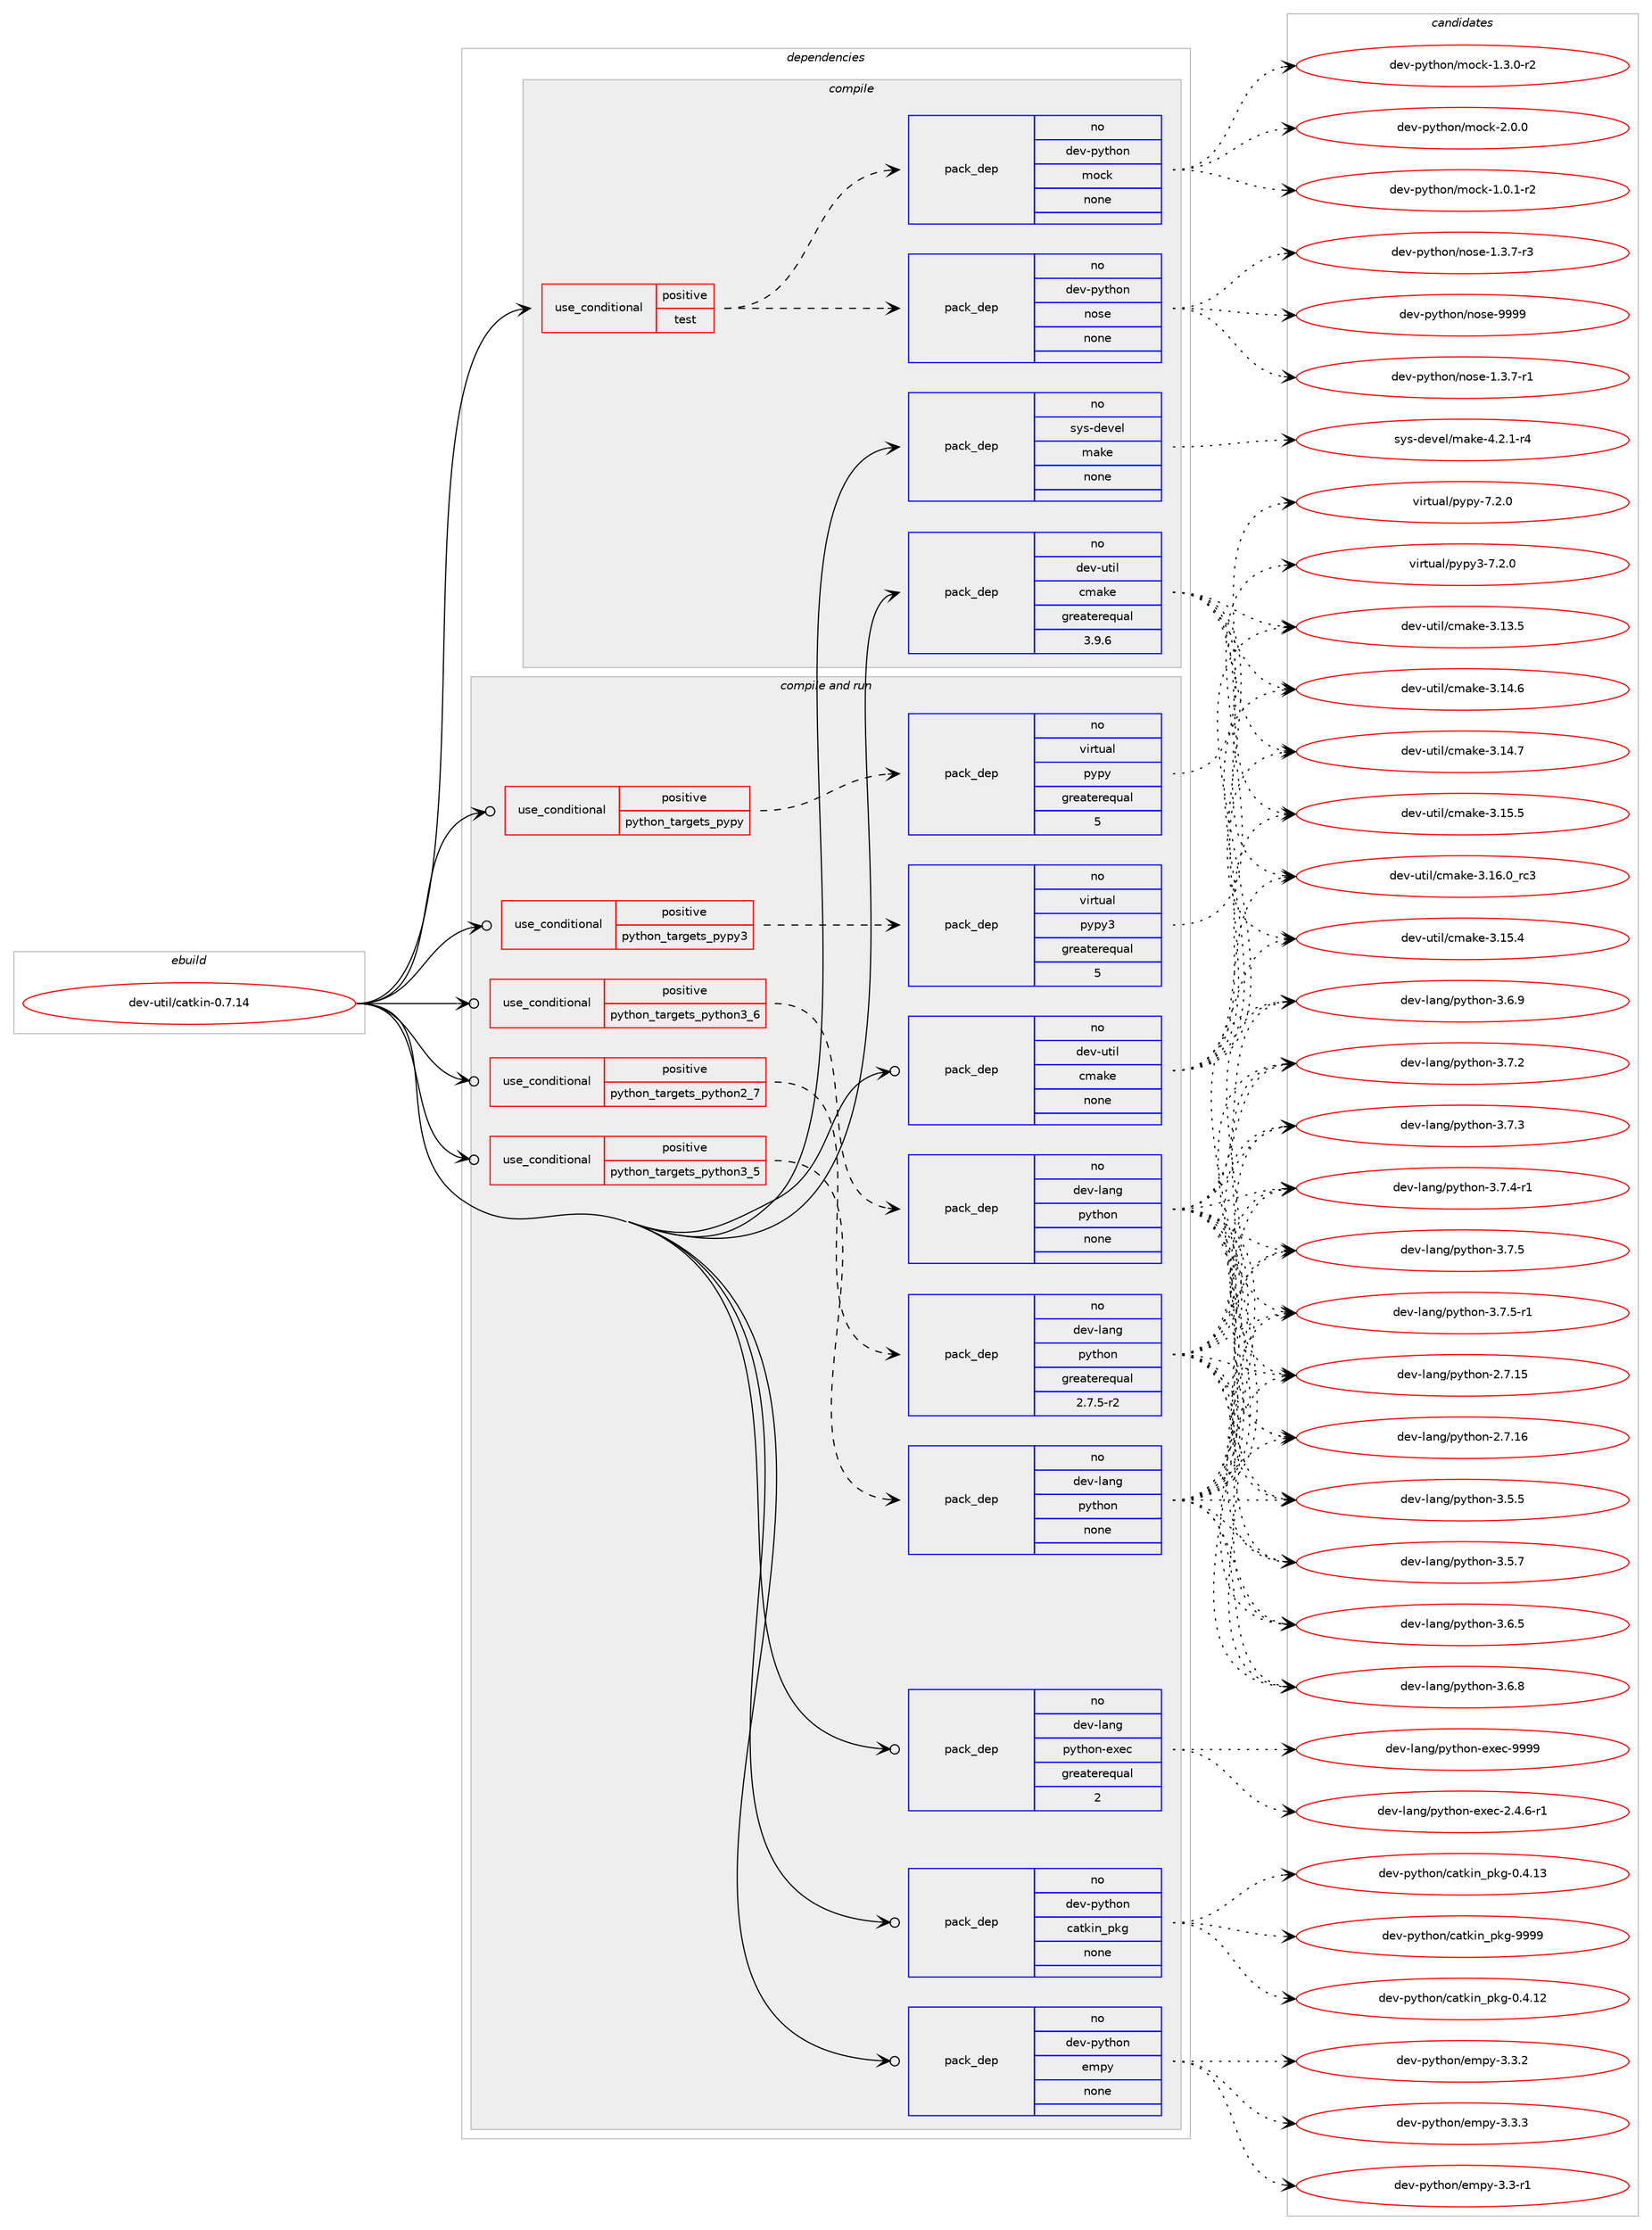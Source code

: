 digraph prolog {

# *************
# Graph options
# *************

newrank=true;
concentrate=true;
compound=true;
graph [rankdir=LR,fontname=Helvetica,fontsize=10,ranksep=1.5];#, ranksep=2.5, nodesep=0.2];
edge  [arrowhead=vee];
node  [fontname=Helvetica,fontsize=10];

# **********
# The ebuild
# **********

subgraph cluster_leftcol {
color=gray;
rank=same;
label=<<i>ebuild</i>>;
id [label="dev-util/catkin-0.7.14", color=red, width=4, href="../dev-util/catkin-0.7.14.svg"];
}

# ****************
# The dependencies
# ****************

subgraph cluster_midcol {
color=gray;
label=<<i>dependencies</i>>;
subgraph cluster_compile {
fillcolor="#eeeeee";
style=filled;
label=<<i>compile</i>>;
subgraph cond182048 {
dependency726588 [label=<<TABLE BORDER="0" CELLBORDER="1" CELLSPACING="0" CELLPADDING="4"><TR><TD ROWSPAN="3" CELLPADDING="10">use_conditional</TD></TR><TR><TD>positive</TD></TR><TR><TD>test</TD></TR></TABLE>>, shape=none, color=red];
subgraph pack532430 {
dependency726589 [label=<<TABLE BORDER="0" CELLBORDER="1" CELLSPACING="0" CELLPADDING="4" WIDTH="220"><TR><TD ROWSPAN="6" CELLPADDING="30">pack_dep</TD></TR><TR><TD WIDTH="110">no</TD></TR><TR><TD>dev-python</TD></TR><TR><TD>nose</TD></TR><TR><TD>none</TD></TR><TR><TD></TD></TR></TABLE>>, shape=none, color=blue];
}
dependency726588:e -> dependency726589:w [weight=20,style="dashed",arrowhead="vee"];
subgraph pack532431 {
dependency726590 [label=<<TABLE BORDER="0" CELLBORDER="1" CELLSPACING="0" CELLPADDING="4" WIDTH="220"><TR><TD ROWSPAN="6" CELLPADDING="30">pack_dep</TD></TR><TR><TD WIDTH="110">no</TD></TR><TR><TD>dev-python</TD></TR><TR><TD>mock</TD></TR><TR><TD>none</TD></TR><TR><TD></TD></TR></TABLE>>, shape=none, color=blue];
}
dependency726588:e -> dependency726590:w [weight=20,style="dashed",arrowhead="vee"];
}
id:e -> dependency726588:w [weight=20,style="solid",arrowhead="vee"];
subgraph pack532432 {
dependency726591 [label=<<TABLE BORDER="0" CELLBORDER="1" CELLSPACING="0" CELLPADDING="4" WIDTH="220"><TR><TD ROWSPAN="6" CELLPADDING="30">pack_dep</TD></TR><TR><TD WIDTH="110">no</TD></TR><TR><TD>dev-util</TD></TR><TR><TD>cmake</TD></TR><TR><TD>greaterequal</TD></TR><TR><TD>3.9.6</TD></TR></TABLE>>, shape=none, color=blue];
}
id:e -> dependency726591:w [weight=20,style="solid",arrowhead="vee"];
subgraph pack532433 {
dependency726592 [label=<<TABLE BORDER="0" CELLBORDER="1" CELLSPACING="0" CELLPADDING="4" WIDTH="220"><TR><TD ROWSPAN="6" CELLPADDING="30">pack_dep</TD></TR><TR><TD WIDTH="110">no</TD></TR><TR><TD>sys-devel</TD></TR><TR><TD>make</TD></TR><TR><TD>none</TD></TR><TR><TD></TD></TR></TABLE>>, shape=none, color=blue];
}
id:e -> dependency726592:w [weight=20,style="solid",arrowhead="vee"];
}
subgraph cluster_compileandrun {
fillcolor="#eeeeee";
style=filled;
label=<<i>compile and run</i>>;
subgraph cond182049 {
dependency726593 [label=<<TABLE BORDER="0" CELLBORDER="1" CELLSPACING="0" CELLPADDING="4"><TR><TD ROWSPAN="3" CELLPADDING="10">use_conditional</TD></TR><TR><TD>positive</TD></TR><TR><TD>python_targets_pypy</TD></TR></TABLE>>, shape=none, color=red];
subgraph pack532434 {
dependency726594 [label=<<TABLE BORDER="0" CELLBORDER="1" CELLSPACING="0" CELLPADDING="4" WIDTH="220"><TR><TD ROWSPAN="6" CELLPADDING="30">pack_dep</TD></TR><TR><TD WIDTH="110">no</TD></TR><TR><TD>virtual</TD></TR><TR><TD>pypy</TD></TR><TR><TD>greaterequal</TD></TR><TR><TD>5</TD></TR></TABLE>>, shape=none, color=blue];
}
dependency726593:e -> dependency726594:w [weight=20,style="dashed",arrowhead="vee"];
}
id:e -> dependency726593:w [weight=20,style="solid",arrowhead="odotvee"];
subgraph cond182050 {
dependency726595 [label=<<TABLE BORDER="0" CELLBORDER="1" CELLSPACING="0" CELLPADDING="4"><TR><TD ROWSPAN="3" CELLPADDING="10">use_conditional</TD></TR><TR><TD>positive</TD></TR><TR><TD>python_targets_pypy3</TD></TR></TABLE>>, shape=none, color=red];
subgraph pack532435 {
dependency726596 [label=<<TABLE BORDER="0" CELLBORDER="1" CELLSPACING="0" CELLPADDING="4" WIDTH="220"><TR><TD ROWSPAN="6" CELLPADDING="30">pack_dep</TD></TR><TR><TD WIDTH="110">no</TD></TR><TR><TD>virtual</TD></TR><TR><TD>pypy3</TD></TR><TR><TD>greaterequal</TD></TR><TR><TD>5</TD></TR></TABLE>>, shape=none, color=blue];
}
dependency726595:e -> dependency726596:w [weight=20,style="dashed",arrowhead="vee"];
}
id:e -> dependency726595:w [weight=20,style="solid",arrowhead="odotvee"];
subgraph cond182051 {
dependency726597 [label=<<TABLE BORDER="0" CELLBORDER="1" CELLSPACING="0" CELLPADDING="4"><TR><TD ROWSPAN="3" CELLPADDING="10">use_conditional</TD></TR><TR><TD>positive</TD></TR><TR><TD>python_targets_python2_7</TD></TR></TABLE>>, shape=none, color=red];
subgraph pack532436 {
dependency726598 [label=<<TABLE BORDER="0" CELLBORDER="1" CELLSPACING="0" CELLPADDING="4" WIDTH="220"><TR><TD ROWSPAN="6" CELLPADDING="30">pack_dep</TD></TR><TR><TD WIDTH="110">no</TD></TR><TR><TD>dev-lang</TD></TR><TR><TD>python</TD></TR><TR><TD>greaterequal</TD></TR><TR><TD>2.7.5-r2</TD></TR></TABLE>>, shape=none, color=blue];
}
dependency726597:e -> dependency726598:w [weight=20,style="dashed",arrowhead="vee"];
}
id:e -> dependency726597:w [weight=20,style="solid",arrowhead="odotvee"];
subgraph cond182052 {
dependency726599 [label=<<TABLE BORDER="0" CELLBORDER="1" CELLSPACING="0" CELLPADDING="4"><TR><TD ROWSPAN="3" CELLPADDING="10">use_conditional</TD></TR><TR><TD>positive</TD></TR><TR><TD>python_targets_python3_5</TD></TR></TABLE>>, shape=none, color=red];
subgraph pack532437 {
dependency726600 [label=<<TABLE BORDER="0" CELLBORDER="1" CELLSPACING="0" CELLPADDING="4" WIDTH="220"><TR><TD ROWSPAN="6" CELLPADDING="30">pack_dep</TD></TR><TR><TD WIDTH="110">no</TD></TR><TR><TD>dev-lang</TD></TR><TR><TD>python</TD></TR><TR><TD>none</TD></TR><TR><TD></TD></TR></TABLE>>, shape=none, color=blue];
}
dependency726599:e -> dependency726600:w [weight=20,style="dashed",arrowhead="vee"];
}
id:e -> dependency726599:w [weight=20,style="solid",arrowhead="odotvee"];
subgraph cond182053 {
dependency726601 [label=<<TABLE BORDER="0" CELLBORDER="1" CELLSPACING="0" CELLPADDING="4"><TR><TD ROWSPAN="3" CELLPADDING="10">use_conditional</TD></TR><TR><TD>positive</TD></TR><TR><TD>python_targets_python3_6</TD></TR></TABLE>>, shape=none, color=red];
subgraph pack532438 {
dependency726602 [label=<<TABLE BORDER="0" CELLBORDER="1" CELLSPACING="0" CELLPADDING="4" WIDTH="220"><TR><TD ROWSPAN="6" CELLPADDING="30">pack_dep</TD></TR><TR><TD WIDTH="110">no</TD></TR><TR><TD>dev-lang</TD></TR><TR><TD>python</TD></TR><TR><TD>none</TD></TR><TR><TD></TD></TR></TABLE>>, shape=none, color=blue];
}
dependency726601:e -> dependency726602:w [weight=20,style="dashed",arrowhead="vee"];
}
id:e -> dependency726601:w [weight=20,style="solid",arrowhead="odotvee"];
subgraph pack532439 {
dependency726603 [label=<<TABLE BORDER="0" CELLBORDER="1" CELLSPACING="0" CELLPADDING="4" WIDTH="220"><TR><TD ROWSPAN="6" CELLPADDING="30">pack_dep</TD></TR><TR><TD WIDTH="110">no</TD></TR><TR><TD>dev-lang</TD></TR><TR><TD>python-exec</TD></TR><TR><TD>greaterequal</TD></TR><TR><TD>2</TD></TR></TABLE>>, shape=none, color=blue];
}
id:e -> dependency726603:w [weight=20,style="solid",arrowhead="odotvee"];
subgraph pack532440 {
dependency726604 [label=<<TABLE BORDER="0" CELLBORDER="1" CELLSPACING="0" CELLPADDING="4" WIDTH="220"><TR><TD ROWSPAN="6" CELLPADDING="30">pack_dep</TD></TR><TR><TD WIDTH="110">no</TD></TR><TR><TD>dev-python</TD></TR><TR><TD>catkin_pkg</TD></TR><TR><TD>none</TD></TR><TR><TD></TD></TR></TABLE>>, shape=none, color=blue];
}
id:e -> dependency726604:w [weight=20,style="solid",arrowhead="odotvee"];
subgraph pack532441 {
dependency726605 [label=<<TABLE BORDER="0" CELLBORDER="1" CELLSPACING="0" CELLPADDING="4" WIDTH="220"><TR><TD ROWSPAN="6" CELLPADDING="30">pack_dep</TD></TR><TR><TD WIDTH="110">no</TD></TR><TR><TD>dev-python</TD></TR><TR><TD>empy</TD></TR><TR><TD>none</TD></TR><TR><TD></TD></TR></TABLE>>, shape=none, color=blue];
}
id:e -> dependency726605:w [weight=20,style="solid",arrowhead="odotvee"];
subgraph pack532442 {
dependency726606 [label=<<TABLE BORDER="0" CELLBORDER="1" CELLSPACING="0" CELLPADDING="4" WIDTH="220"><TR><TD ROWSPAN="6" CELLPADDING="30">pack_dep</TD></TR><TR><TD WIDTH="110">no</TD></TR><TR><TD>dev-util</TD></TR><TR><TD>cmake</TD></TR><TR><TD>none</TD></TR><TR><TD></TD></TR></TABLE>>, shape=none, color=blue];
}
id:e -> dependency726606:w [weight=20,style="solid",arrowhead="odotvee"];
}
subgraph cluster_run {
fillcolor="#eeeeee";
style=filled;
label=<<i>run</i>>;
}
}

# **************
# The candidates
# **************

subgraph cluster_choices {
rank=same;
color=gray;
label=<<i>candidates</i>>;

subgraph choice532430 {
color=black;
nodesep=1;
choice10010111845112121116104111110471101111151014549465146554511449 [label="dev-python/nose-1.3.7-r1", color=red, width=4,href="../dev-python/nose-1.3.7-r1.svg"];
choice10010111845112121116104111110471101111151014549465146554511451 [label="dev-python/nose-1.3.7-r3", color=red, width=4,href="../dev-python/nose-1.3.7-r3.svg"];
choice10010111845112121116104111110471101111151014557575757 [label="dev-python/nose-9999", color=red, width=4,href="../dev-python/nose-9999.svg"];
dependency726589:e -> choice10010111845112121116104111110471101111151014549465146554511449:w [style=dotted,weight="100"];
dependency726589:e -> choice10010111845112121116104111110471101111151014549465146554511451:w [style=dotted,weight="100"];
dependency726589:e -> choice10010111845112121116104111110471101111151014557575757:w [style=dotted,weight="100"];
}
subgraph choice532431 {
color=black;
nodesep=1;
choice1001011184511212111610411111047109111991074549464846494511450 [label="dev-python/mock-1.0.1-r2", color=red, width=4,href="../dev-python/mock-1.0.1-r2.svg"];
choice1001011184511212111610411111047109111991074549465146484511450 [label="dev-python/mock-1.3.0-r2", color=red, width=4,href="../dev-python/mock-1.3.0-r2.svg"];
choice100101118451121211161041111104710911199107455046484648 [label="dev-python/mock-2.0.0", color=red, width=4,href="../dev-python/mock-2.0.0.svg"];
dependency726590:e -> choice1001011184511212111610411111047109111991074549464846494511450:w [style=dotted,weight="100"];
dependency726590:e -> choice1001011184511212111610411111047109111991074549465146484511450:w [style=dotted,weight="100"];
dependency726590:e -> choice100101118451121211161041111104710911199107455046484648:w [style=dotted,weight="100"];
}
subgraph choice532432 {
color=black;
nodesep=1;
choice1001011184511711610510847991099710710145514649514653 [label="dev-util/cmake-3.13.5", color=red, width=4,href="../dev-util/cmake-3.13.5.svg"];
choice1001011184511711610510847991099710710145514649524654 [label="dev-util/cmake-3.14.6", color=red, width=4,href="../dev-util/cmake-3.14.6.svg"];
choice1001011184511711610510847991099710710145514649524655 [label="dev-util/cmake-3.14.7", color=red, width=4,href="../dev-util/cmake-3.14.7.svg"];
choice1001011184511711610510847991099710710145514649534652 [label="dev-util/cmake-3.15.4", color=red, width=4,href="../dev-util/cmake-3.15.4.svg"];
choice1001011184511711610510847991099710710145514649534653 [label="dev-util/cmake-3.15.5", color=red, width=4,href="../dev-util/cmake-3.15.5.svg"];
choice1001011184511711610510847991099710710145514649544648951149951 [label="dev-util/cmake-3.16.0_rc3", color=red, width=4,href="../dev-util/cmake-3.16.0_rc3.svg"];
dependency726591:e -> choice1001011184511711610510847991099710710145514649514653:w [style=dotted,weight="100"];
dependency726591:e -> choice1001011184511711610510847991099710710145514649524654:w [style=dotted,weight="100"];
dependency726591:e -> choice1001011184511711610510847991099710710145514649524655:w [style=dotted,weight="100"];
dependency726591:e -> choice1001011184511711610510847991099710710145514649534652:w [style=dotted,weight="100"];
dependency726591:e -> choice1001011184511711610510847991099710710145514649534653:w [style=dotted,weight="100"];
dependency726591:e -> choice1001011184511711610510847991099710710145514649544648951149951:w [style=dotted,weight="100"];
}
subgraph choice532433 {
color=black;
nodesep=1;
choice1151211154510010111810110847109971071014552465046494511452 [label="sys-devel/make-4.2.1-r4", color=red, width=4,href="../sys-devel/make-4.2.1-r4.svg"];
dependency726592:e -> choice1151211154510010111810110847109971071014552465046494511452:w [style=dotted,weight="100"];
}
subgraph choice532434 {
color=black;
nodesep=1;
choice1181051141161179710847112121112121455546504648 [label="virtual/pypy-7.2.0", color=red, width=4,href="../virtual/pypy-7.2.0.svg"];
dependency726594:e -> choice1181051141161179710847112121112121455546504648:w [style=dotted,weight="100"];
}
subgraph choice532435 {
color=black;
nodesep=1;
choice118105114116117971084711212111212151455546504648 [label="virtual/pypy3-7.2.0", color=red, width=4,href="../virtual/pypy3-7.2.0.svg"];
dependency726596:e -> choice118105114116117971084711212111212151455546504648:w [style=dotted,weight="100"];
}
subgraph choice532436 {
color=black;
nodesep=1;
choice10010111845108971101034711212111610411111045504655464953 [label="dev-lang/python-2.7.15", color=red, width=4,href="../dev-lang/python-2.7.15.svg"];
choice10010111845108971101034711212111610411111045504655464954 [label="dev-lang/python-2.7.16", color=red, width=4,href="../dev-lang/python-2.7.16.svg"];
choice100101118451089711010347112121116104111110455146534653 [label="dev-lang/python-3.5.5", color=red, width=4,href="../dev-lang/python-3.5.5.svg"];
choice100101118451089711010347112121116104111110455146534655 [label="dev-lang/python-3.5.7", color=red, width=4,href="../dev-lang/python-3.5.7.svg"];
choice100101118451089711010347112121116104111110455146544653 [label="dev-lang/python-3.6.5", color=red, width=4,href="../dev-lang/python-3.6.5.svg"];
choice100101118451089711010347112121116104111110455146544656 [label="dev-lang/python-3.6.8", color=red, width=4,href="../dev-lang/python-3.6.8.svg"];
choice100101118451089711010347112121116104111110455146544657 [label="dev-lang/python-3.6.9", color=red, width=4,href="../dev-lang/python-3.6.9.svg"];
choice100101118451089711010347112121116104111110455146554650 [label="dev-lang/python-3.7.2", color=red, width=4,href="../dev-lang/python-3.7.2.svg"];
choice100101118451089711010347112121116104111110455146554651 [label="dev-lang/python-3.7.3", color=red, width=4,href="../dev-lang/python-3.7.3.svg"];
choice1001011184510897110103471121211161041111104551465546524511449 [label="dev-lang/python-3.7.4-r1", color=red, width=4,href="../dev-lang/python-3.7.4-r1.svg"];
choice100101118451089711010347112121116104111110455146554653 [label="dev-lang/python-3.7.5", color=red, width=4,href="../dev-lang/python-3.7.5.svg"];
choice1001011184510897110103471121211161041111104551465546534511449 [label="dev-lang/python-3.7.5-r1", color=red, width=4,href="../dev-lang/python-3.7.5-r1.svg"];
dependency726598:e -> choice10010111845108971101034711212111610411111045504655464953:w [style=dotted,weight="100"];
dependency726598:e -> choice10010111845108971101034711212111610411111045504655464954:w [style=dotted,weight="100"];
dependency726598:e -> choice100101118451089711010347112121116104111110455146534653:w [style=dotted,weight="100"];
dependency726598:e -> choice100101118451089711010347112121116104111110455146534655:w [style=dotted,weight="100"];
dependency726598:e -> choice100101118451089711010347112121116104111110455146544653:w [style=dotted,weight="100"];
dependency726598:e -> choice100101118451089711010347112121116104111110455146544656:w [style=dotted,weight="100"];
dependency726598:e -> choice100101118451089711010347112121116104111110455146544657:w [style=dotted,weight="100"];
dependency726598:e -> choice100101118451089711010347112121116104111110455146554650:w [style=dotted,weight="100"];
dependency726598:e -> choice100101118451089711010347112121116104111110455146554651:w [style=dotted,weight="100"];
dependency726598:e -> choice1001011184510897110103471121211161041111104551465546524511449:w [style=dotted,weight="100"];
dependency726598:e -> choice100101118451089711010347112121116104111110455146554653:w [style=dotted,weight="100"];
dependency726598:e -> choice1001011184510897110103471121211161041111104551465546534511449:w [style=dotted,weight="100"];
}
subgraph choice532437 {
color=black;
nodesep=1;
choice10010111845108971101034711212111610411111045504655464953 [label="dev-lang/python-2.7.15", color=red, width=4,href="../dev-lang/python-2.7.15.svg"];
choice10010111845108971101034711212111610411111045504655464954 [label="dev-lang/python-2.7.16", color=red, width=4,href="../dev-lang/python-2.7.16.svg"];
choice100101118451089711010347112121116104111110455146534653 [label="dev-lang/python-3.5.5", color=red, width=4,href="../dev-lang/python-3.5.5.svg"];
choice100101118451089711010347112121116104111110455146534655 [label="dev-lang/python-3.5.7", color=red, width=4,href="../dev-lang/python-3.5.7.svg"];
choice100101118451089711010347112121116104111110455146544653 [label="dev-lang/python-3.6.5", color=red, width=4,href="../dev-lang/python-3.6.5.svg"];
choice100101118451089711010347112121116104111110455146544656 [label="dev-lang/python-3.6.8", color=red, width=4,href="../dev-lang/python-3.6.8.svg"];
choice100101118451089711010347112121116104111110455146544657 [label="dev-lang/python-3.6.9", color=red, width=4,href="../dev-lang/python-3.6.9.svg"];
choice100101118451089711010347112121116104111110455146554650 [label="dev-lang/python-3.7.2", color=red, width=4,href="../dev-lang/python-3.7.2.svg"];
choice100101118451089711010347112121116104111110455146554651 [label="dev-lang/python-3.7.3", color=red, width=4,href="../dev-lang/python-3.7.3.svg"];
choice1001011184510897110103471121211161041111104551465546524511449 [label="dev-lang/python-3.7.4-r1", color=red, width=4,href="../dev-lang/python-3.7.4-r1.svg"];
choice100101118451089711010347112121116104111110455146554653 [label="dev-lang/python-3.7.5", color=red, width=4,href="../dev-lang/python-3.7.5.svg"];
choice1001011184510897110103471121211161041111104551465546534511449 [label="dev-lang/python-3.7.5-r1", color=red, width=4,href="../dev-lang/python-3.7.5-r1.svg"];
dependency726600:e -> choice10010111845108971101034711212111610411111045504655464953:w [style=dotted,weight="100"];
dependency726600:e -> choice10010111845108971101034711212111610411111045504655464954:w [style=dotted,weight="100"];
dependency726600:e -> choice100101118451089711010347112121116104111110455146534653:w [style=dotted,weight="100"];
dependency726600:e -> choice100101118451089711010347112121116104111110455146534655:w [style=dotted,weight="100"];
dependency726600:e -> choice100101118451089711010347112121116104111110455146544653:w [style=dotted,weight="100"];
dependency726600:e -> choice100101118451089711010347112121116104111110455146544656:w [style=dotted,weight="100"];
dependency726600:e -> choice100101118451089711010347112121116104111110455146544657:w [style=dotted,weight="100"];
dependency726600:e -> choice100101118451089711010347112121116104111110455146554650:w [style=dotted,weight="100"];
dependency726600:e -> choice100101118451089711010347112121116104111110455146554651:w [style=dotted,weight="100"];
dependency726600:e -> choice1001011184510897110103471121211161041111104551465546524511449:w [style=dotted,weight="100"];
dependency726600:e -> choice100101118451089711010347112121116104111110455146554653:w [style=dotted,weight="100"];
dependency726600:e -> choice1001011184510897110103471121211161041111104551465546534511449:w [style=dotted,weight="100"];
}
subgraph choice532438 {
color=black;
nodesep=1;
choice10010111845108971101034711212111610411111045504655464953 [label="dev-lang/python-2.7.15", color=red, width=4,href="../dev-lang/python-2.7.15.svg"];
choice10010111845108971101034711212111610411111045504655464954 [label="dev-lang/python-2.7.16", color=red, width=4,href="../dev-lang/python-2.7.16.svg"];
choice100101118451089711010347112121116104111110455146534653 [label="dev-lang/python-3.5.5", color=red, width=4,href="../dev-lang/python-3.5.5.svg"];
choice100101118451089711010347112121116104111110455146534655 [label="dev-lang/python-3.5.7", color=red, width=4,href="../dev-lang/python-3.5.7.svg"];
choice100101118451089711010347112121116104111110455146544653 [label="dev-lang/python-3.6.5", color=red, width=4,href="../dev-lang/python-3.6.5.svg"];
choice100101118451089711010347112121116104111110455146544656 [label="dev-lang/python-3.6.8", color=red, width=4,href="../dev-lang/python-3.6.8.svg"];
choice100101118451089711010347112121116104111110455146544657 [label="dev-lang/python-3.6.9", color=red, width=4,href="../dev-lang/python-3.6.9.svg"];
choice100101118451089711010347112121116104111110455146554650 [label="dev-lang/python-3.7.2", color=red, width=4,href="../dev-lang/python-3.7.2.svg"];
choice100101118451089711010347112121116104111110455146554651 [label="dev-lang/python-3.7.3", color=red, width=4,href="../dev-lang/python-3.7.3.svg"];
choice1001011184510897110103471121211161041111104551465546524511449 [label="dev-lang/python-3.7.4-r1", color=red, width=4,href="../dev-lang/python-3.7.4-r1.svg"];
choice100101118451089711010347112121116104111110455146554653 [label="dev-lang/python-3.7.5", color=red, width=4,href="../dev-lang/python-3.7.5.svg"];
choice1001011184510897110103471121211161041111104551465546534511449 [label="dev-lang/python-3.7.5-r1", color=red, width=4,href="../dev-lang/python-3.7.5-r1.svg"];
dependency726602:e -> choice10010111845108971101034711212111610411111045504655464953:w [style=dotted,weight="100"];
dependency726602:e -> choice10010111845108971101034711212111610411111045504655464954:w [style=dotted,weight="100"];
dependency726602:e -> choice100101118451089711010347112121116104111110455146534653:w [style=dotted,weight="100"];
dependency726602:e -> choice100101118451089711010347112121116104111110455146534655:w [style=dotted,weight="100"];
dependency726602:e -> choice100101118451089711010347112121116104111110455146544653:w [style=dotted,weight="100"];
dependency726602:e -> choice100101118451089711010347112121116104111110455146544656:w [style=dotted,weight="100"];
dependency726602:e -> choice100101118451089711010347112121116104111110455146544657:w [style=dotted,weight="100"];
dependency726602:e -> choice100101118451089711010347112121116104111110455146554650:w [style=dotted,weight="100"];
dependency726602:e -> choice100101118451089711010347112121116104111110455146554651:w [style=dotted,weight="100"];
dependency726602:e -> choice1001011184510897110103471121211161041111104551465546524511449:w [style=dotted,weight="100"];
dependency726602:e -> choice100101118451089711010347112121116104111110455146554653:w [style=dotted,weight="100"];
dependency726602:e -> choice1001011184510897110103471121211161041111104551465546534511449:w [style=dotted,weight="100"];
}
subgraph choice532439 {
color=black;
nodesep=1;
choice10010111845108971101034711212111610411111045101120101994550465246544511449 [label="dev-lang/python-exec-2.4.6-r1", color=red, width=4,href="../dev-lang/python-exec-2.4.6-r1.svg"];
choice10010111845108971101034711212111610411111045101120101994557575757 [label="dev-lang/python-exec-9999", color=red, width=4,href="../dev-lang/python-exec-9999.svg"];
dependency726603:e -> choice10010111845108971101034711212111610411111045101120101994550465246544511449:w [style=dotted,weight="100"];
dependency726603:e -> choice10010111845108971101034711212111610411111045101120101994557575757:w [style=dotted,weight="100"];
}
subgraph choice532440 {
color=black;
nodesep=1;
choice100101118451121211161041111104799971161071051109511210710345484652464950 [label="dev-python/catkin_pkg-0.4.12", color=red, width=4,href="../dev-python/catkin_pkg-0.4.12.svg"];
choice100101118451121211161041111104799971161071051109511210710345484652464951 [label="dev-python/catkin_pkg-0.4.13", color=red, width=4,href="../dev-python/catkin_pkg-0.4.13.svg"];
choice10010111845112121116104111110479997116107105110951121071034557575757 [label="dev-python/catkin_pkg-9999", color=red, width=4,href="../dev-python/catkin_pkg-9999.svg"];
dependency726604:e -> choice100101118451121211161041111104799971161071051109511210710345484652464950:w [style=dotted,weight="100"];
dependency726604:e -> choice100101118451121211161041111104799971161071051109511210710345484652464951:w [style=dotted,weight="100"];
dependency726604:e -> choice10010111845112121116104111110479997116107105110951121071034557575757:w [style=dotted,weight="100"];
}
subgraph choice532441 {
color=black;
nodesep=1;
choice1001011184511212111610411111047101109112121455146514511449 [label="dev-python/empy-3.3-r1", color=red, width=4,href="../dev-python/empy-3.3-r1.svg"];
choice1001011184511212111610411111047101109112121455146514650 [label="dev-python/empy-3.3.2", color=red, width=4,href="../dev-python/empy-3.3.2.svg"];
choice1001011184511212111610411111047101109112121455146514651 [label="dev-python/empy-3.3.3", color=red, width=4,href="../dev-python/empy-3.3.3.svg"];
dependency726605:e -> choice1001011184511212111610411111047101109112121455146514511449:w [style=dotted,weight="100"];
dependency726605:e -> choice1001011184511212111610411111047101109112121455146514650:w [style=dotted,weight="100"];
dependency726605:e -> choice1001011184511212111610411111047101109112121455146514651:w [style=dotted,weight="100"];
}
subgraph choice532442 {
color=black;
nodesep=1;
choice1001011184511711610510847991099710710145514649514653 [label="dev-util/cmake-3.13.5", color=red, width=4,href="../dev-util/cmake-3.13.5.svg"];
choice1001011184511711610510847991099710710145514649524654 [label="dev-util/cmake-3.14.6", color=red, width=4,href="../dev-util/cmake-3.14.6.svg"];
choice1001011184511711610510847991099710710145514649524655 [label="dev-util/cmake-3.14.7", color=red, width=4,href="../dev-util/cmake-3.14.7.svg"];
choice1001011184511711610510847991099710710145514649534652 [label="dev-util/cmake-3.15.4", color=red, width=4,href="../dev-util/cmake-3.15.4.svg"];
choice1001011184511711610510847991099710710145514649534653 [label="dev-util/cmake-3.15.5", color=red, width=4,href="../dev-util/cmake-3.15.5.svg"];
choice1001011184511711610510847991099710710145514649544648951149951 [label="dev-util/cmake-3.16.0_rc3", color=red, width=4,href="../dev-util/cmake-3.16.0_rc3.svg"];
dependency726606:e -> choice1001011184511711610510847991099710710145514649514653:w [style=dotted,weight="100"];
dependency726606:e -> choice1001011184511711610510847991099710710145514649524654:w [style=dotted,weight="100"];
dependency726606:e -> choice1001011184511711610510847991099710710145514649524655:w [style=dotted,weight="100"];
dependency726606:e -> choice1001011184511711610510847991099710710145514649534652:w [style=dotted,weight="100"];
dependency726606:e -> choice1001011184511711610510847991099710710145514649534653:w [style=dotted,weight="100"];
dependency726606:e -> choice1001011184511711610510847991099710710145514649544648951149951:w [style=dotted,weight="100"];
}
}

}
